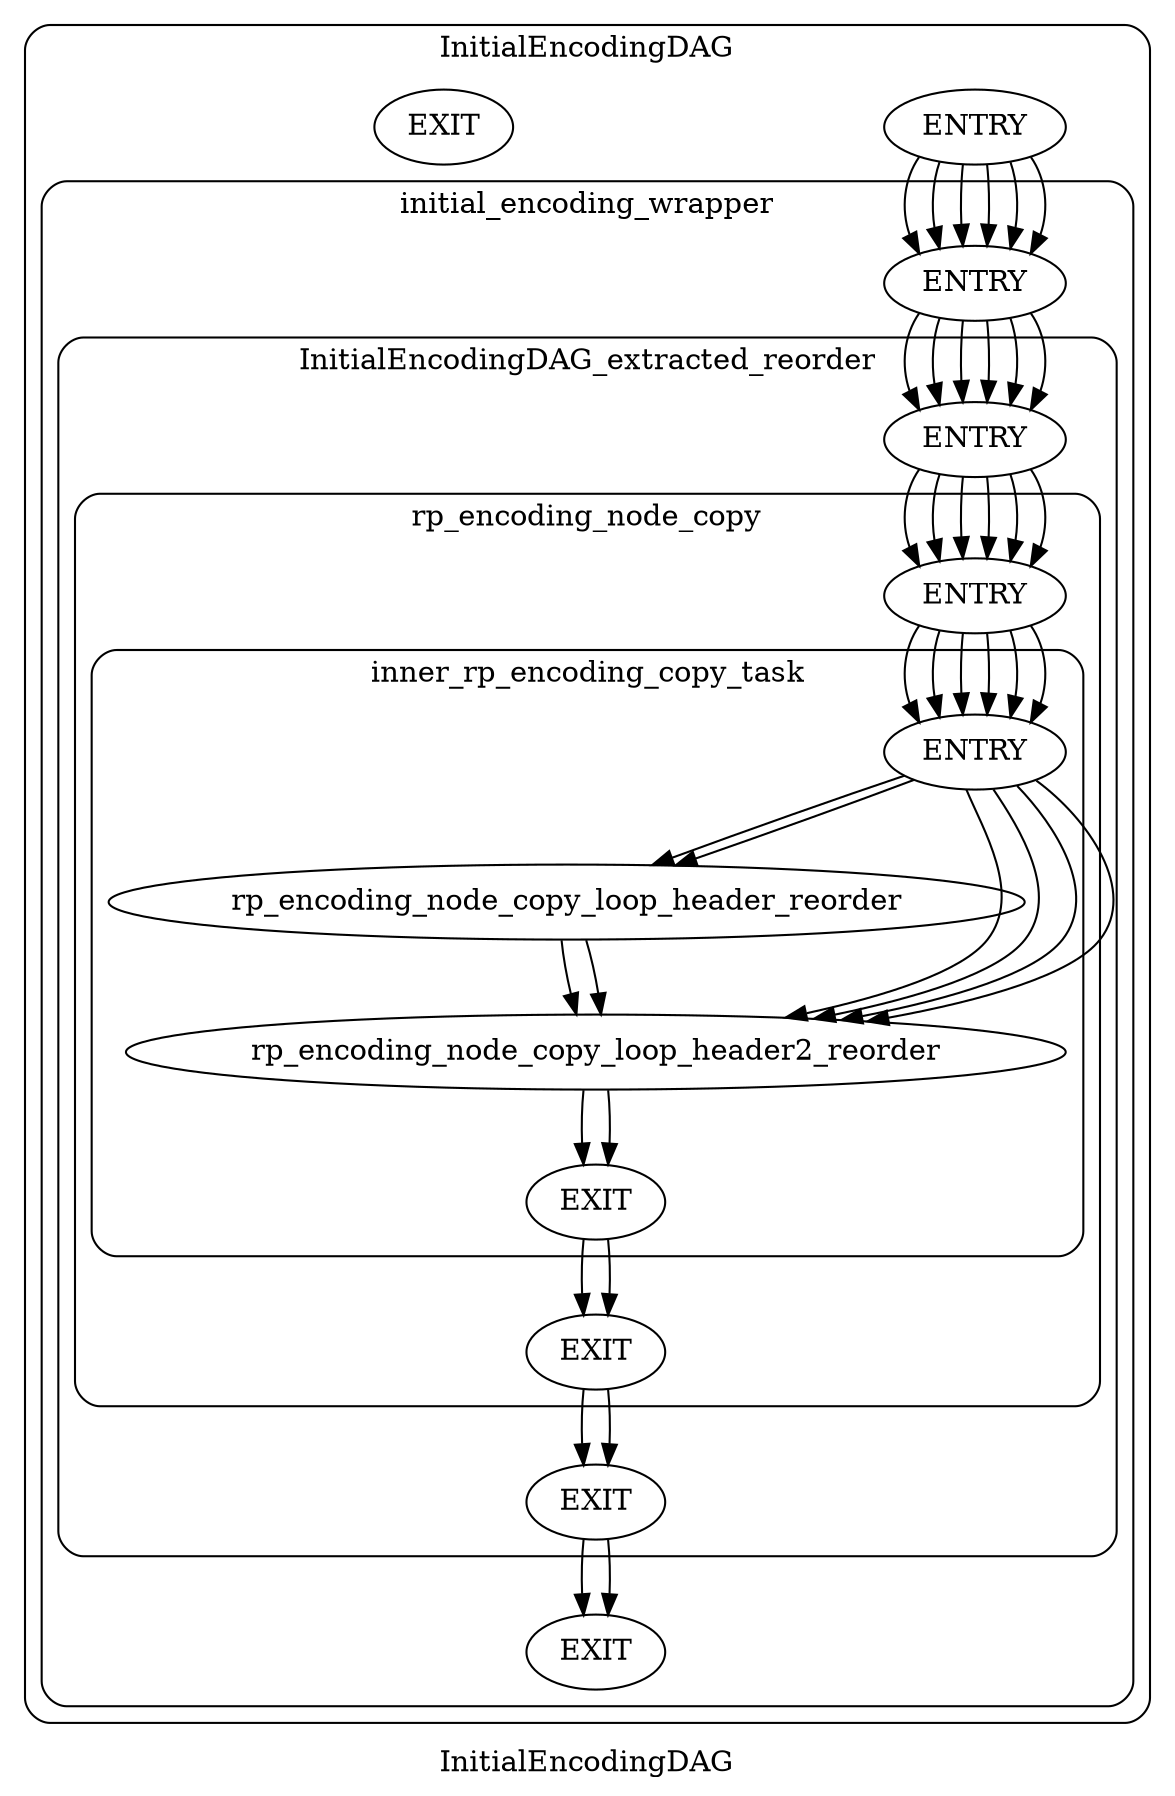 digraph "HPVM DAG" {
label=InitialEncodingDAG
compound=true;
style="rounded"subgraph "cluster InitialEncodingDAG"{
label = InitialEncodingDAG
InitialEncodingDAGENTRY[label = "ENTRY"]
InitialEncodingDAGEXIT[label = "EXIT"]
subgraph "cluster initial_encoding_wrapper"{
label = initial_encoding_wrapper
initial_encoding_wrapperENTRY[label = "ENTRY"]
initial_encoding_wrapperEXIT[label = "EXIT"]
subgraph "cluster InitialEncodingDAG_extracted_reorder"{
label = InitialEncodingDAG_extracted_reorder
InitialEncodingDAG_extracted_reorderENTRY[label = "ENTRY"]
InitialEncodingDAG_extracted_reorderEXIT[label = "EXIT"]
subgraph "cluster rp_encoding_node_copy"{
label = rp_encoding_node_copy
rp_encoding_node_copyENTRY[label = "ENTRY"]
rp_encoding_node_copyEXIT[label = "EXIT"]
subgraph "cluster inner_rp_encoding_copy_task"{
label = inner_rp_encoding_copy_task
inner_rp_encoding_copy_taskENTRY[label = "ENTRY"]
inner_rp_encoding_copy_taskEXIT[label = "EXIT"]
rp_encoding_node_copy_loop_header_reorder
rp_encoding_node_copy_loop_header2_reorder
inner_rp_encoding_copy_taskENTRY->rp_encoding_node_copy_loop_header_reorder
inner_rp_encoding_copy_taskENTRY->rp_encoding_node_copy_loop_header_reorder
inner_rp_encoding_copy_taskENTRY->rp_encoding_node_copy_loop_header2_reorder
inner_rp_encoding_copy_taskENTRY->rp_encoding_node_copy_loop_header2_reorder
inner_rp_encoding_copy_taskENTRY->rp_encoding_node_copy_loop_header2_reorder
inner_rp_encoding_copy_taskENTRY->rp_encoding_node_copy_loop_header2_reorder
rp_encoding_node_copy_loop_header2_reorder->inner_rp_encoding_copy_taskEXIT

rp_encoding_node_copy_loop_header2_reorder->inner_rp_encoding_copy_taskEXIT

rp_encoding_node_copy_loop_header_reorder->rp_encoding_node_copy_loop_header2_reorder

rp_encoding_node_copy_loop_header_reorder->rp_encoding_node_copy_loop_header2_reorder

} 
rp_encoding_node_copyENTRY->inner_rp_encoding_copy_taskENTRY
rp_encoding_node_copyENTRY->inner_rp_encoding_copy_taskENTRY
rp_encoding_node_copyENTRY->inner_rp_encoding_copy_taskENTRY
rp_encoding_node_copyENTRY->inner_rp_encoding_copy_taskENTRY
rp_encoding_node_copyENTRY->inner_rp_encoding_copy_taskENTRY
rp_encoding_node_copyENTRY->inner_rp_encoding_copy_taskENTRY
inner_rp_encoding_copy_taskEXIT->rp_encoding_node_copyEXIT

inner_rp_encoding_copy_taskEXIT->rp_encoding_node_copyEXIT

} 
InitialEncodingDAG_extracted_reorderENTRY->rp_encoding_node_copyENTRY
InitialEncodingDAG_extracted_reorderENTRY->rp_encoding_node_copyENTRY
InitialEncodingDAG_extracted_reorderENTRY->rp_encoding_node_copyENTRY
InitialEncodingDAG_extracted_reorderENTRY->rp_encoding_node_copyENTRY
InitialEncodingDAG_extracted_reorderENTRY->rp_encoding_node_copyENTRY
InitialEncodingDAG_extracted_reorderENTRY->rp_encoding_node_copyENTRY
rp_encoding_node_copyEXIT->InitialEncodingDAG_extracted_reorderEXIT

rp_encoding_node_copyEXIT->InitialEncodingDAG_extracted_reorderEXIT

} 
initial_encoding_wrapperENTRY->InitialEncodingDAG_extracted_reorderENTRY
initial_encoding_wrapperENTRY->InitialEncodingDAG_extracted_reorderENTRY
initial_encoding_wrapperENTRY->InitialEncodingDAG_extracted_reorderENTRY
initial_encoding_wrapperENTRY->InitialEncodingDAG_extracted_reorderENTRY
initial_encoding_wrapperENTRY->InitialEncodingDAG_extracted_reorderENTRY
initial_encoding_wrapperENTRY->InitialEncodingDAG_extracted_reorderENTRY
InitialEncodingDAG_extracted_reorderEXIT->initial_encoding_wrapperEXIT

InitialEncodingDAG_extracted_reorderEXIT->initial_encoding_wrapperEXIT

} 
InitialEncodingDAGENTRY->initial_encoding_wrapperENTRY
InitialEncodingDAGENTRY->initial_encoding_wrapperENTRY
InitialEncodingDAGENTRY->initial_encoding_wrapperENTRY
InitialEncodingDAGENTRY->initial_encoding_wrapperENTRY
InitialEncodingDAGENTRY->initial_encoding_wrapperENTRY
InitialEncodingDAGENTRY->initial_encoding_wrapperENTRY
} 
}
